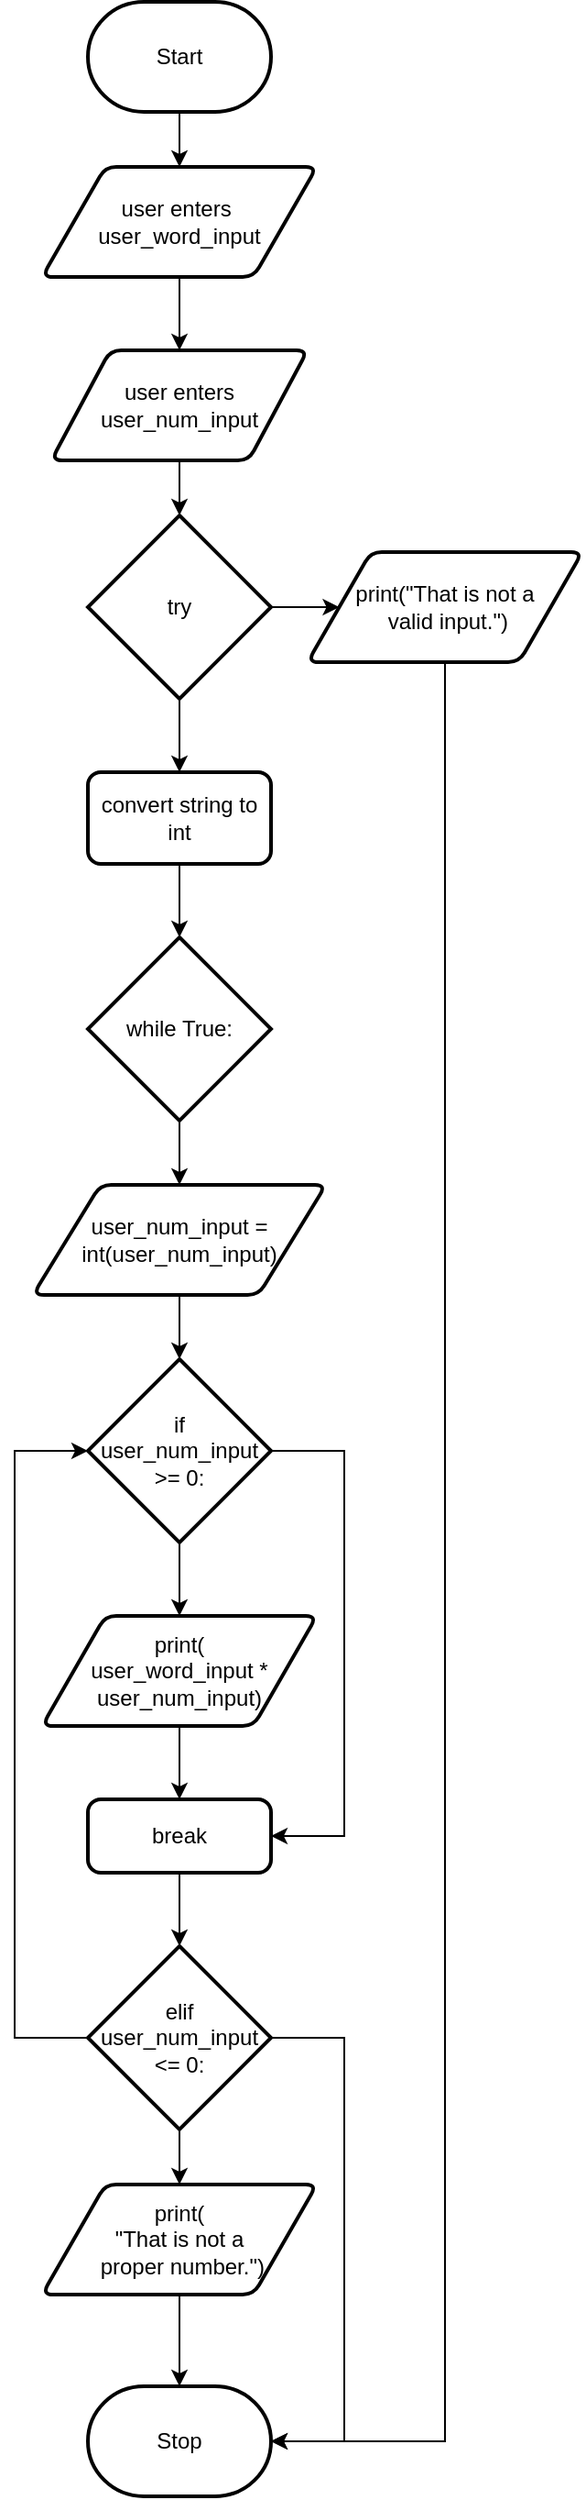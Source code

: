<mxfile>
    <diagram id="2iFAWA4BckdUfF0ybMkh" name="Page-1">
        <mxGraphModel dx="802" dy="1423" grid="1" gridSize="10" guides="1" tooltips="1" connect="1" arrows="1" fold="1" page="1" pageScale="1" pageWidth="827" pageHeight="1169" math="0" shadow="0">
            <root>
                <mxCell id="0"/>
                <mxCell id="1" parent="0"/>
                <mxCell id="5" style="edgeStyle=none;html=1;exitX=0.5;exitY=1;exitDx=0;exitDy=0;exitPerimeter=0;entryX=0.5;entryY=0;entryDx=0;entryDy=0;" parent="1" source="2" target="4" edge="1">
                    <mxGeometry relative="1" as="geometry"/>
                </mxCell>
                <mxCell id="2" value="Start" style="strokeWidth=2;html=1;shape=mxgraph.flowchart.terminator;whiteSpace=wrap;" parent="1" vertex="1">
                    <mxGeometry x="80" y="-60" width="100" height="60" as="geometry"/>
                </mxCell>
                <mxCell id="15" style="edgeStyle=none;html=1;entryX=0.5;entryY=0;entryDx=0;entryDy=0;entryPerimeter=0;" parent="1" source="3" target="26" edge="1">
                    <mxGeometry relative="1" as="geometry"/>
                </mxCell>
                <mxCell id="3" value="user enters user_num_input" style="shape=parallelogram;html=1;strokeWidth=2;perimeter=parallelogramPerimeter;whiteSpace=wrap;rounded=1;arcSize=12;size=0.23;" parent="1" vertex="1">
                    <mxGeometry x="60" y="130" width="140" height="60" as="geometry"/>
                </mxCell>
                <mxCell id="6" style="edgeStyle=none;html=1;exitX=0.5;exitY=1;exitDx=0;exitDy=0;" parent="1" source="4" target="3" edge="1">
                    <mxGeometry relative="1" as="geometry"/>
                </mxCell>
                <mxCell id="4" value="user enters&amp;nbsp;&lt;br&gt;user_word_input" style="shape=parallelogram;html=1;strokeWidth=2;perimeter=parallelogramPerimeter;whiteSpace=wrap;rounded=1;arcSize=12;size=0.23;" parent="1" vertex="1">
                    <mxGeometry x="55" y="30" width="150" height="60" as="geometry"/>
                </mxCell>
                <mxCell id="16" style="edgeStyle=none;html=1;entryX=0.5;entryY=0;entryDx=0;entryDy=0;" parent="1" source="7" target="8" edge="1">
                    <mxGeometry relative="1" as="geometry"/>
                </mxCell>
                <mxCell id="7" value="while True:" style="strokeWidth=2;html=1;shape=mxgraph.flowchart.decision;whiteSpace=wrap;" parent="1" vertex="1">
                    <mxGeometry x="80" y="450" width="100" height="100" as="geometry"/>
                </mxCell>
                <mxCell id="17" style="edgeStyle=none;html=1;entryX=0.5;entryY=0;entryDx=0;entryDy=0;entryPerimeter=0;" parent="1" source="8" target="9" edge="1">
                    <mxGeometry relative="1" as="geometry"/>
                </mxCell>
                <mxCell id="8" value="user_num_input = int(user_num_input)" style="shape=parallelogram;html=1;strokeWidth=2;perimeter=parallelogramPerimeter;whiteSpace=wrap;rounded=1;arcSize=12;size=0.23;" parent="1" vertex="1">
                    <mxGeometry x="50" y="585" width="160" height="60" as="geometry"/>
                </mxCell>
                <mxCell id="18" style="edgeStyle=none;html=1;entryX=0.5;entryY=0;entryDx=0;entryDy=0;" parent="1" source="9" target="10" edge="1">
                    <mxGeometry relative="1" as="geometry"/>
                </mxCell>
                <mxCell id="20" style="edgeStyle=none;html=1;exitX=1;exitY=0.5;exitDx=0;exitDy=0;exitPerimeter=0;entryX=1;entryY=0.5;entryDx=0;entryDy=0;rounded=0;" parent="1" source="9" target="11" edge="1">
                    <mxGeometry relative="1" as="geometry">
                        <Array as="points">
                            <mxPoint x="220" y="730"/>
                            <mxPoint x="220" y="940"/>
                        </Array>
                    </mxGeometry>
                </mxCell>
                <mxCell id="9" value="if &lt;br&gt;user_num_input &amp;gt;= 0:" style="strokeWidth=2;html=1;shape=mxgraph.flowchart.decision;whiteSpace=wrap;" parent="1" vertex="1">
                    <mxGeometry x="80" y="680" width="100" height="100" as="geometry"/>
                </mxCell>
                <mxCell id="19" style="edgeStyle=none;html=1;" parent="1" source="10" target="11" edge="1">
                    <mxGeometry relative="1" as="geometry"/>
                </mxCell>
                <mxCell id="10" value="print(&lt;br&gt;user_word_input * user_num_input)" style="shape=parallelogram;html=1;strokeWidth=2;perimeter=parallelogramPerimeter;whiteSpace=wrap;rounded=1;arcSize=12;size=0.23;" parent="1" vertex="1">
                    <mxGeometry x="55" y="820" width="150" height="60" as="geometry"/>
                </mxCell>
                <mxCell id="21" style="edgeStyle=none;rounded=0;html=1;exitX=0.5;exitY=1;exitDx=0;exitDy=0;entryX=0.5;entryY=0;entryDx=0;entryDy=0;entryPerimeter=0;" parent="1" source="11" target="12" edge="1">
                    <mxGeometry relative="1" as="geometry"/>
                </mxCell>
                <mxCell id="11" value="break" style="rounded=1;whiteSpace=wrap;html=1;absoluteArcSize=1;arcSize=14;strokeWidth=2;" parent="1" vertex="1">
                    <mxGeometry x="80" y="920" width="100" height="40" as="geometry"/>
                </mxCell>
                <mxCell id="22" style="edgeStyle=none;rounded=0;html=1;exitX=0;exitY=0.5;exitDx=0;exitDy=0;exitPerimeter=0;entryX=0;entryY=0.5;entryDx=0;entryDy=0;entryPerimeter=0;" parent="1" source="12" target="9" edge="1">
                    <mxGeometry relative="1" as="geometry">
                        <Array as="points">
                            <mxPoint x="40" y="1050"/>
                            <mxPoint x="40" y="730"/>
                        </Array>
                    </mxGeometry>
                </mxCell>
                <mxCell id="23" style="edgeStyle=none;rounded=0;html=1;entryX=0.5;entryY=0;entryDx=0;entryDy=0;" parent="1" source="12" target="13" edge="1">
                    <mxGeometry relative="1" as="geometry"/>
                </mxCell>
                <mxCell id="25" style="edgeStyle=none;rounded=0;html=1;exitX=1;exitY=0.5;exitDx=0;exitDy=0;exitPerimeter=0;entryX=1;entryY=0.5;entryDx=0;entryDy=0;entryPerimeter=0;" parent="1" source="12" target="14" edge="1">
                    <mxGeometry relative="1" as="geometry">
                        <Array as="points">
                            <mxPoint x="220" y="1050"/>
                            <mxPoint x="220" y="1270"/>
                        </Array>
                    </mxGeometry>
                </mxCell>
                <mxCell id="12" value="elif user_num_input &amp;lt;= 0:" style="strokeWidth=2;html=1;shape=mxgraph.flowchart.decision;whiteSpace=wrap;" parent="1" vertex="1">
                    <mxGeometry x="80" y="1000" width="100" height="100" as="geometry"/>
                </mxCell>
                <mxCell id="24" style="edgeStyle=none;rounded=0;html=1;entryX=0.5;entryY=0;entryDx=0;entryDy=0;entryPerimeter=0;" parent="1" source="13" target="14" edge="1">
                    <mxGeometry relative="1" as="geometry"/>
                </mxCell>
                <mxCell id="13" value="print(&lt;br&gt;&quot;That is not a&lt;br&gt;&amp;nbsp;proper number.&quot;)" style="shape=parallelogram;html=1;strokeWidth=2;perimeter=parallelogramPerimeter;whiteSpace=wrap;rounded=1;arcSize=12;size=0.23;" parent="1" vertex="1">
                    <mxGeometry x="55" y="1130" width="150" height="60" as="geometry"/>
                </mxCell>
                <mxCell id="14" value="Stop" style="strokeWidth=2;html=1;shape=mxgraph.flowchart.terminator;whiteSpace=wrap;" parent="1" vertex="1">
                    <mxGeometry x="80" y="1240" width="100" height="60" as="geometry"/>
                </mxCell>
                <mxCell id="30" style="edgeStyle=none;html=1;exitX=0.5;exitY=1;exitDx=0;exitDy=0;exitPerimeter=0;entryX=0.5;entryY=0;entryDx=0;entryDy=0;" edge="1" parent="1" source="26" target="28">
                    <mxGeometry relative="1" as="geometry"/>
                </mxCell>
                <mxCell id="32" style="edgeStyle=none;html=1;exitX=1;exitY=0.5;exitDx=0;exitDy=0;exitPerimeter=0;entryX=0;entryY=0.5;entryDx=0;entryDy=0;" edge="1" parent="1" source="26" target="27">
                    <mxGeometry relative="1" as="geometry"/>
                </mxCell>
                <mxCell id="26" value="try" style="strokeWidth=2;html=1;shape=mxgraph.flowchart.decision;whiteSpace=wrap;" vertex="1" parent="1">
                    <mxGeometry x="80" y="220" width="100" height="100" as="geometry"/>
                </mxCell>
                <mxCell id="31" style="edgeStyle=none;html=1;exitX=0.5;exitY=1;exitDx=0;exitDy=0;entryX=1;entryY=0.5;entryDx=0;entryDy=0;entryPerimeter=0;rounded=0;" edge="1" parent="1" source="27" target="14">
                    <mxGeometry relative="1" as="geometry">
                        <Array as="points">
                            <mxPoint x="275" y="1270"/>
                        </Array>
                    </mxGeometry>
                </mxCell>
                <mxCell id="27" value="print(&quot;That is not a&lt;br&gt;&amp;nbsp;valid input.&quot;)" style="shape=parallelogram;html=1;strokeWidth=2;perimeter=parallelogramPerimeter;whiteSpace=wrap;rounded=1;arcSize=12;size=0.23;" vertex="1" parent="1">
                    <mxGeometry x="200" y="240" width="150" height="60" as="geometry"/>
                </mxCell>
                <mxCell id="29" style="edgeStyle=none;html=1;exitX=0.5;exitY=1;exitDx=0;exitDy=0;entryX=0.5;entryY=0;entryDx=0;entryDy=0;entryPerimeter=0;" edge="1" parent="1" source="28" target="7">
                    <mxGeometry relative="1" as="geometry"/>
                </mxCell>
                <mxCell id="28" value="convert string to int" style="rounded=1;whiteSpace=wrap;html=1;absoluteArcSize=1;arcSize=14;strokeWidth=2;" vertex="1" parent="1">
                    <mxGeometry x="80" y="360" width="100" height="50" as="geometry"/>
                </mxCell>
            </root>
        </mxGraphModel>
    </diagram>
</mxfile>
